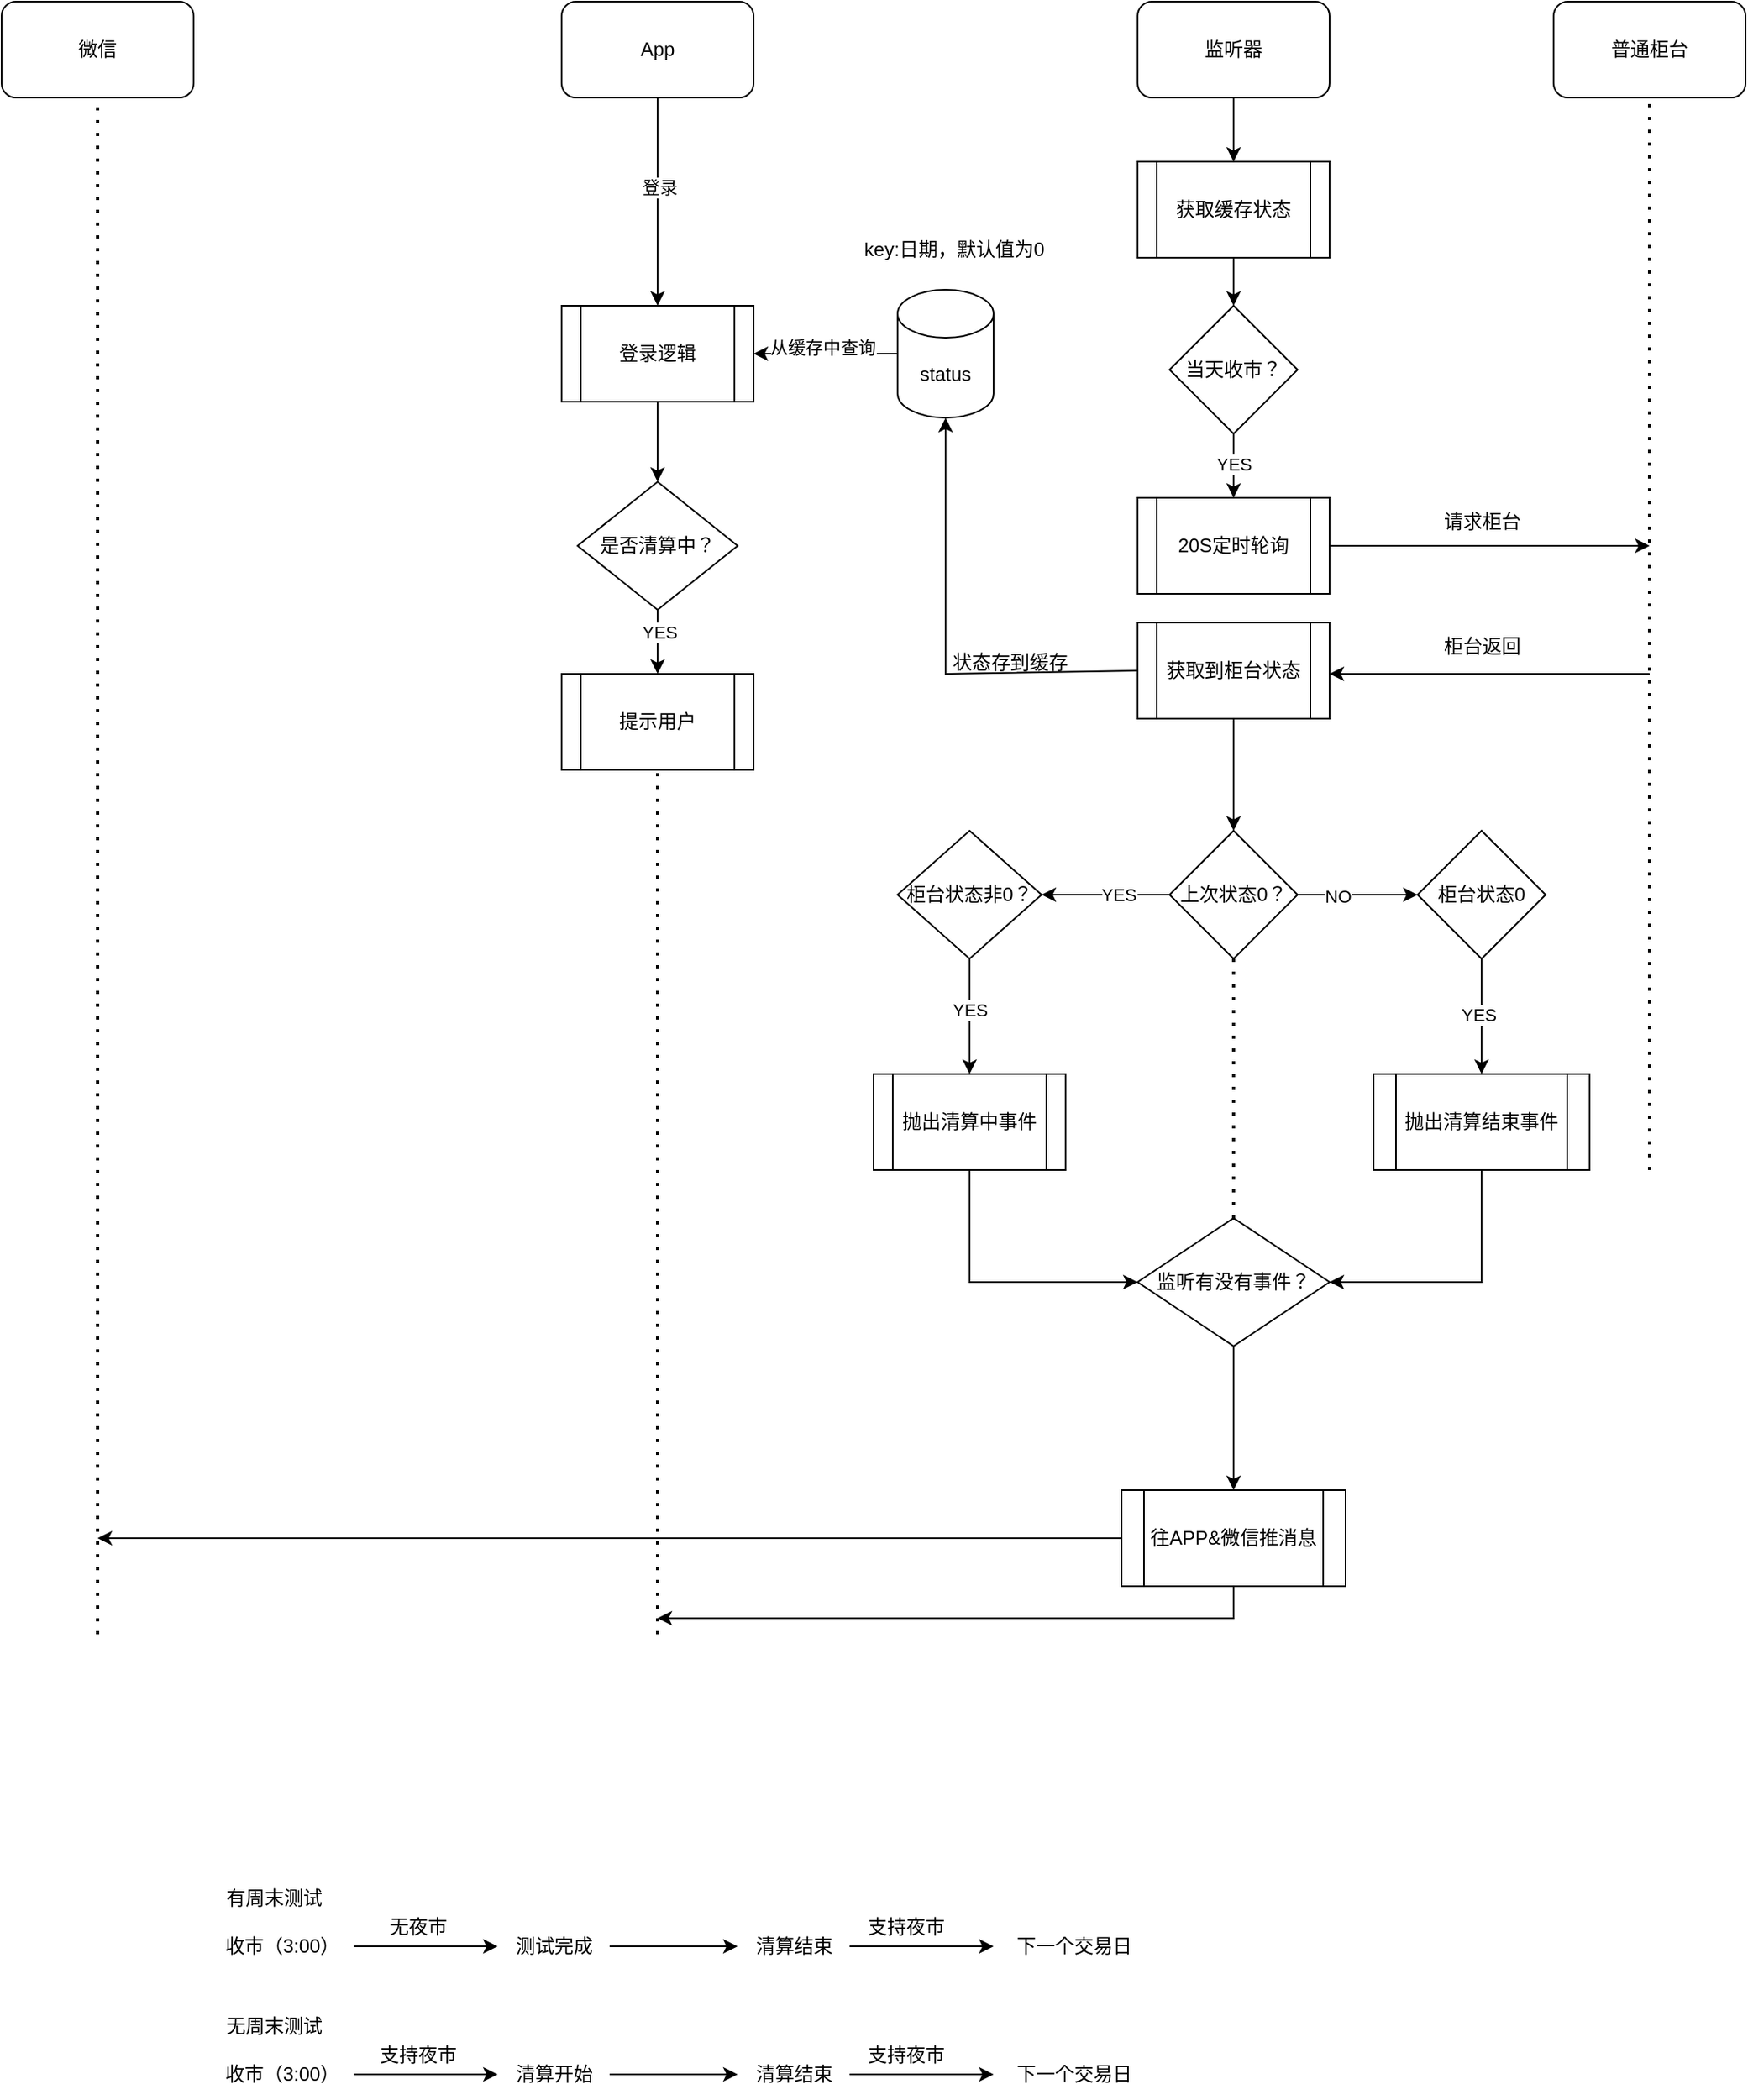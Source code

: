 <mxfile version="24.9.1">
  <diagram name="第 1 页" id="WmmDTBR_3MdVVDJGCMBE">
    <mxGraphModel dx="1420" dy="782" grid="1" gridSize="10" guides="1" tooltips="1" connect="1" arrows="1" fold="1" page="1" pageScale="1" pageWidth="1169" pageHeight="1500" math="0" shadow="0">
      <root>
        <mxCell id="0" />
        <mxCell id="1" parent="0" />
        <mxCell id="UbGygZpsj-7UFt4xjnQ6-1" value="status" style="shape=cylinder3;whiteSpace=wrap;html=1;boundedLbl=1;backgroundOutline=1;size=15;" parent="1" vertex="1">
          <mxGeometry x="590" y="230" width="60" height="80" as="geometry" />
        </mxCell>
        <mxCell id="UbGygZpsj-7UFt4xjnQ6-72" value="" style="edgeStyle=orthogonalEdgeStyle;rounded=0;orthogonalLoop=1;jettySize=auto;html=1;entryX=0.5;entryY=0;entryDx=0;entryDy=0;" parent="1" source="UbGygZpsj-7UFt4xjnQ6-2" target="UbGygZpsj-7UFt4xjnQ6-73" edge="1">
          <mxGeometry relative="1" as="geometry">
            <mxPoint x="440" y="190" as="targetPoint" />
          </mxGeometry>
        </mxCell>
        <mxCell id="UbGygZpsj-7UFt4xjnQ6-74" value="登录" style="edgeLabel;html=1;align=center;verticalAlign=middle;resizable=0;points=[];" parent="UbGygZpsj-7UFt4xjnQ6-72" vertex="1" connectable="0">
          <mxGeometry x="-0.139" y="1" relative="1" as="geometry">
            <mxPoint as="offset" />
          </mxGeometry>
        </mxCell>
        <mxCell id="UbGygZpsj-7UFt4xjnQ6-2" value="App" style="rounded=1;whiteSpace=wrap;html=1;" parent="1" vertex="1">
          <mxGeometry x="380" y="50" width="120" height="60" as="geometry" />
        </mxCell>
        <mxCell id="UbGygZpsj-7UFt4xjnQ6-17" value="" style="edgeStyle=orthogonalEdgeStyle;rounded=0;orthogonalLoop=1;jettySize=auto;html=1;" parent="1" source="UbGygZpsj-7UFt4xjnQ6-3" edge="1">
          <mxGeometry relative="1" as="geometry">
            <mxPoint x="800" y="150" as="targetPoint" />
          </mxGeometry>
        </mxCell>
        <mxCell id="UbGygZpsj-7UFt4xjnQ6-3" value="监听器" style="rounded=1;whiteSpace=wrap;html=1;" parent="1" vertex="1">
          <mxGeometry x="740" y="50" width="120" height="60" as="geometry" />
        </mxCell>
        <mxCell id="UbGygZpsj-7UFt4xjnQ6-4" value="普通柜台" style="rounded=1;whiteSpace=wrap;html=1;" parent="1" vertex="1">
          <mxGeometry x="1000" y="50" width="120" height="60" as="geometry" />
        </mxCell>
        <mxCell id="UbGygZpsj-7UFt4xjnQ6-14" value="" style="endArrow=classic;html=1;rounded=0;exitX=0;exitY=0.5;exitDx=0;exitDy=0;exitPerimeter=0;entryX=1;entryY=0.5;entryDx=0;entryDy=0;" parent="1" source="UbGygZpsj-7UFt4xjnQ6-1" edge="1">
          <mxGeometry width="50" height="50" relative="1" as="geometry">
            <mxPoint x="620" y="380" as="sourcePoint" />
            <mxPoint x="500" y="270" as="targetPoint" />
          </mxGeometry>
        </mxCell>
        <mxCell id="UbGygZpsj-7UFt4xjnQ6-15" value="从缓存中查询" style="edgeLabel;html=1;align=center;verticalAlign=middle;resizable=0;points=[];" parent="UbGygZpsj-7UFt4xjnQ6-14" vertex="1" connectable="0">
          <mxGeometry x="0.04" y="-4" relative="1" as="geometry">
            <mxPoint as="offset" />
          </mxGeometry>
        </mxCell>
        <mxCell id="UbGygZpsj-7UFt4xjnQ6-20" value="" style="edgeStyle=orthogonalEdgeStyle;rounded=0;orthogonalLoop=1;jettySize=auto;html=1;" parent="1" source="UbGygZpsj-7UFt4xjnQ6-18" target="UbGygZpsj-7UFt4xjnQ6-19" edge="1">
          <mxGeometry relative="1" as="geometry" />
        </mxCell>
        <mxCell id="UbGygZpsj-7UFt4xjnQ6-36" value="YES" style="edgeLabel;html=1;align=center;verticalAlign=middle;resizable=0;points=[];" parent="UbGygZpsj-7UFt4xjnQ6-20" vertex="1" connectable="0">
          <mxGeometry x="-0.067" relative="1" as="geometry">
            <mxPoint as="offset" />
          </mxGeometry>
        </mxCell>
        <mxCell id="UbGygZpsj-7UFt4xjnQ6-18" value="当天收市？" style="rhombus;whiteSpace=wrap;html=1;" parent="1" vertex="1">
          <mxGeometry x="760" y="240" width="80" height="80" as="geometry" />
        </mxCell>
        <mxCell id="UbGygZpsj-7UFt4xjnQ6-19" value="20S定时轮询" style="shape=process;whiteSpace=wrap;html=1;backgroundOutline=1;" parent="1" vertex="1">
          <mxGeometry x="740" y="360" width="120" height="60" as="geometry" />
        </mxCell>
        <mxCell id="UbGygZpsj-7UFt4xjnQ6-21" value="" style="endArrow=classic;html=1;rounded=0;" parent="1" edge="1">
          <mxGeometry width="50" height="50" relative="1" as="geometry">
            <mxPoint x="860" y="390" as="sourcePoint" />
            <mxPoint x="1060" y="390" as="targetPoint" />
          </mxGeometry>
        </mxCell>
        <mxCell id="UbGygZpsj-7UFt4xjnQ6-24" value="" style="endArrow=none;dashed=1;html=1;dashPattern=1 3;strokeWidth=2;rounded=0;entryX=0.5;entryY=1;entryDx=0;entryDy=0;" parent="1" target="UbGygZpsj-7UFt4xjnQ6-4" edge="1">
          <mxGeometry width="50" height="50" relative="1" as="geometry">
            <mxPoint x="1060" y="780" as="sourcePoint" />
            <mxPoint x="1120" y="360" as="targetPoint" />
          </mxGeometry>
        </mxCell>
        <mxCell id="UbGygZpsj-7UFt4xjnQ6-26" value="请求柜台" style="text;html=1;align=center;verticalAlign=middle;resizable=0;points=[];autosize=1;strokeColor=none;fillColor=none;" parent="1" vertex="1">
          <mxGeometry x="920" y="360" width="70" height="30" as="geometry" />
        </mxCell>
        <mxCell id="UbGygZpsj-7UFt4xjnQ6-27" value="" style="endArrow=classic;html=1;rounded=0;" parent="1" edge="1">
          <mxGeometry width="50" height="50" relative="1" as="geometry">
            <mxPoint x="1060" y="470" as="sourcePoint" />
            <mxPoint x="860" y="470" as="targetPoint" />
          </mxGeometry>
        </mxCell>
        <mxCell id="UbGygZpsj-7UFt4xjnQ6-28" value="柜台返回" style="text;html=1;align=center;verticalAlign=middle;resizable=0;points=[];autosize=1;strokeColor=none;fillColor=none;" parent="1" vertex="1">
          <mxGeometry x="920" y="438" width="70" height="30" as="geometry" />
        </mxCell>
        <mxCell id="UbGygZpsj-7UFt4xjnQ6-47" value="" style="edgeStyle=orthogonalEdgeStyle;rounded=0;orthogonalLoop=1;jettySize=auto;html=1;" parent="1" source="UbGygZpsj-7UFt4xjnQ6-29" target="UbGygZpsj-7UFt4xjnQ6-46" edge="1">
          <mxGeometry relative="1" as="geometry" />
        </mxCell>
        <mxCell id="UbGygZpsj-7UFt4xjnQ6-29" value="获取到柜台状态" style="shape=process;whiteSpace=wrap;html=1;backgroundOutline=1;" parent="1" vertex="1">
          <mxGeometry x="740" y="438" width="120" height="60" as="geometry" />
        </mxCell>
        <mxCell id="UbGygZpsj-7UFt4xjnQ6-32" value="" style="endArrow=classic;html=1;rounded=0;entryX=0.5;entryY=1;entryDx=0;entryDy=0;entryPerimeter=0;exitX=0;exitY=0.5;exitDx=0;exitDy=0;" parent="1" source="UbGygZpsj-7UFt4xjnQ6-29" target="UbGygZpsj-7UFt4xjnQ6-1" edge="1">
          <mxGeometry width="50" height="50" relative="1" as="geometry">
            <mxPoint x="590" y="460" as="sourcePoint" />
            <mxPoint x="640" y="410" as="targetPoint" />
            <Array as="points">
              <mxPoint x="620" y="470" />
            </Array>
          </mxGeometry>
        </mxCell>
        <mxCell id="UbGygZpsj-7UFt4xjnQ6-33" value="状态存到缓存" style="text;html=1;align=center;verticalAlign=middle;resizable=0;points=[];autosize=1;strokeColor=none;fillColor=none;" parent="1" vertex="1">
          <mxGeometry x="610" y="448" width="100" height="30" as="geometry" />
        </mxCell>
        <mxCell id="UbGygZpsj-7UFt4xjnQ6-40" value="" style="edgeStyle=orthogonalEdgeStyle;rounded=0;orthogonalLoop=1;jettySize=auto;html=1;" parent="1" source="UbGygZpsj-7UFt4xjnQ6-39" target="UbGygZpsj-7UFt4xjnQ6-18" edge="1">
          <mxGeometry relative="1" as="geometry" />
        </mxCell>
        <mxCell id="UbGygZpsj-7UFt4xjnQ6-39" value="获取缓存状态" style="shape=process;whiteSpace=wrap;html=1;backgroundOutline=1;" parent="1" vertex="1">
          <mxGeometry x="740" y="150" width="120" height="60" as="geometry" />
        </mxCell>
        <mxCell id="UbGygZpsj-7UFt4xjnQ6-49" value="" style="edgeStyle=orthogonalEdgeStyle;rounded=0;orthogonalLoop=1;jettySize=auto;html=1;" parent="1" source="UbGygZpsj-7UFt4xjnQ6-46" target="UbGygZpsj-7UFt4xjnQ6-48" edge="1">
          <mxGeometry relative="1" as="geometry" />
        </mxCell>
        <mxCell id="UbGygZpsj-7UFt4xjnQ6-50" value="YES" style="edgeLabel;html=1;align=center;verticalAlign=middle;resizable=0;points=[];" parent="UbGygZpsj-7UFt4xjnQ6-49" vertex="1" connectable="0">
          <mxGeometry x="-0.2" relative="1" as="geometry">
            <mxPoint as="offset" />
          </mxGeometry>
        </mxCell>
        <mxCell id="UbGygZpsj-7UFt4xjnQ6-55" value="" style="edgeStyle=orthogonalEdgeStyle;rounded=0;orthogonalLoop=1;jettySize=auto;html=1;" parent="1" source="UbGygZpsj-7UFt4xjnQ6-46" target="UbGygZpsj-7UFt4xjnQ6-54" edge="1">
          <mxGeometry relative="1" as="geometry" />
        </mxCell>
        <mxCell id="UbGygZpsj-7UFt4xjnQ6-56" value="NO" style="edgeLabel;html=1;align=center;verticalAlign=middle;resizable=0;points=[];" parent="UbGygZpsj-7UFt4xjnQ6-55" vertex="1" connectable="0">
          <mxGeometry x="-0.35" y="-1" relative="1" as="geometry">
            <mxPoint as="offset" />
          </mxGeometry>
        </mxCell>
        <mxCell id="UbGygZpsj-7UFt4xjnQ6-46" value="上次状态0？" style="rhombus;whiteSpace=wrap;html=1;" parent="1" vertex="1">
          <mxGeometry x="760" y="568" width="80" height="80" as="geometry" />
        </mxCell>
        <mxCell id="UbGygZpsj-7UFt4xjnQ6-52" value="" style="edgeStyle=orthogonalEdgeStyle;rounded=0;orthogonalLoop=1;jettySize=auto;html=1;" parent="1" source="UbGygZpsj-7UFt4xjnQ6-48" target="UbGygZpsj-7UFt4xjnQ6-51" edge="1">
          <mxGeometry relative="1" as="geometry" />
        </mxCell>
        <mxCell id="UbGygZpsj-7UFt4xjnQ6-53" value="YES" style="edgeLabel;html=1;align=center;verticalAlign=middle;resizable=0;points=[];" parent="UbGygZpsj-7UFt4xjnQ6-52" vertex="1" connectable="0">
          <mxGeometry x="-0.108" relative="1" as="geometry">
            <mxPoint as="offset" />
          </mxGeometry>
        </mxCell>
        <mxCell id="UbGygZpsj-7UFt4xjnQ6-48" value="柜台状态非0？" style="rhombus;whiteSpace=wrap;html=1;" parent="1" vertex="1">
          <mxGeometry x="590" y="568" width="90" height="80" as="geometry" />
        </mxCell>
        <mxCell id="UbGygZpsj-7UFt4xjnQ6-51" value="抛出清算中事件" style="shape=process;whiteSpace=wrap;html=1;backgroundOutline=1;" parent="1" vertex="1">
          <mxGeometry x="575" y="720" width="120" height="60" as="geometry" />
        </mxCell>
        <mxCell id="UbGygZpsj-7UFt4xjnQ6-64" value="" style="edgeStyle=orthogonalEdgeStyle;rounded=0;orthogonalLoop=1;jettySize=auto;html=1;" parent="1" source="UbGygZpsj-7UFt4xjnQ6-54" target="UbGygZpsj-7UFt4xjnQ6-63" edge="1">
          <mxGeometry relative="1" as="geometry" />
        </mxCell>
        <mxCell id="UbGygZpsj-7UFt4xjnQ6-65" value="YES" style="edgeLabel;html=1;align=center;verticalAlign=middle;resizable=0;points=[];" parent="UbGygZpsj-7UFt4xjnQ6-64" vertex="1" connectable="0">
          <mxGeometry x="-0.021" y="-2" relative="1" as="geometry">
            <mxPoint as="offset" />
          </mxGeometry>
        </mxCell>
        <mxCell id="UbGygZpsj-7UFt4xjnQ6-54" value="柜台状态0" style="rhombus;whiteSpace=wrap;html=1;" parent="1" vertex="1">
          <mxGeometry x="915" y="568" width="80" height="80" as="geometry" />
        </mxCell>
        <mxCell id="UbGygZpsj-7UFt4xjnQ6-63" value="抛出清算结束事件" style="shape=process;whiteSpace=wrap;html=1;backgroundOutline=1;" parent="1" vertex="1">
          <mxGeometry x="887.5" y="720" width="135" height="60" as="geometry" />
        </mxCell>
        <mxCell id="UbGygZpsj-7UFt4xjnQ6-66" value="微信" style="rounded=1;whiteSpace=wrap;html=1;" parent="1" vertex="1">
          <mxGeometry x="30" y="50" width="120" height="60" as="geometry" />
        </mxCell>
        <mxCell id="UbGygZpsj-7UFt4xjnQ6-67" value="" style="endArrow=none;dashed=1;html=1;dashPattern=1 3;strokeWidth=2;rounded=0;entryX=0.5;entryY=1;entryDx=0;entryDy=0;" parent="1" target="UbGygZpsj-7UFt4xjnQ6-66" edge="1">
          <mxGeometry width="50" height="50" relative="1" as="geometry">
            <mxPoint x="90" y="1070" as="sourcePoint" />
            <mxPoint x="100" y="110" as="targetPoint" />
          </mxGeometry>
        </mxCell>
        <mxCell id="UbGygZpsj-7UFt4xjnQ6-68" value="" style="endArrow=none;dashed=1;html=1;dashPattern=1 3;strokeWidth=2;rounded=0;entryX=0.5;entryY=1;entryDx=0;entryDy=0;" parent="1" target="UbGygZpsj-7UFt4xjnQ6-77" edge="1">
          <mxGeometry width="50" height="50" relative="1" as="geometry">
            <mxPoint x="440" y="1070" as="sourcePoint" />
            <mxPoint x="460" y="590" as="targetPoint" />
          </mxGeometry>
        </mxCell>
        <mxCell id="UbGygZpsj-7UFt4xjnQ6-76" value="" style="edgeStyle=orthogonalEdgeStyle;rounded=0;orthogonalLoop=1;jettySize=auto;html=1;" parent="1" source="UbGygZpsj-7UFt4xjnQ6-73" target="UbGygZpsj-7UFt4xjnQ6-75" edge="1">
          <mxGeometry relative="1" as="geometry" />
        </mxCell>
        <mxCell id="UbGygZpsj-7UFt4xjnQ6-73" value="登录逻辑" style="shape=process;whiteSpace=wrap;html=1;backgroundOutline=1;" parent="1" vertex="1">
          <mxGeometry x="380" y="240" width="120" height="60" as="geometry" />
        </mxCell>
        <mxCell id="UbGygZpsj-7UFt4xjnQ6-78" value="" style="edgeStyle=orthogonalEdgeStyle;rounded=0;orthogonalLoop=1;jettySize=auto;html=1;" parent="1" source="UbGygZpsj-7UFt4xjnQ6-75" target="UbGygZpsj-7UFt4xjnQ6-77" edge="1">
          <mxGeometry relative="1" as="geometry" />
        </mxCell>
        <mxCell id="UbGygZpsj-7UFt4xjnQ6-79" value="YES" style="edgeLabel;html=1;align=center;verticalAlign=middle;resizable=0;points=[];" parent="UbGygZpsj-7UFt4xjnQ6-78" vertex="1" connectable="0">
          <mxGeometry x="-0.3" y="1" relative="1" as="geometry">
            <mxPoint as="offset" />
          </mxGeometry>
        </mxCell>
        <mxCell id="UbGygZpsj-7UFt4xjnQ6-75" value="是否清算中？" style="rhombus;whiteSpace=wrap;html=1;" parent="1" vertex="1">
          <mxGeometry x="390" y="350" width="100" height="80" as="geometry" />
        </mxCell>
        <mxCell id="UbGygZpsj-7UFt4xjnQ6-77" value="提示用户" style="shape=process;whiteSpace=wrap;html=1;backgroundOutline=1;" parent="1" vertex="1">
          <mxGeometry x="380" y="470" width="120" height="60" as="geometry" />
        </mxCell>
        <mxCell id="UbGygZpsj-7UFt4xjnQ6-80" value="" style="endArrow=none;dashed=1;html=1;dashPattern=1 3;strokeWidth=2;rounded=0;entryX=0.5;entryY=1;entryDx=0;entryDy=0;" parent="1" target="UbGygZpsj-7UFt4xjnQ6-46" edge="1">
          <mxGeometry width="50" height="50" relative="1" as="geometry">
            <mxPoint x="800" y="890" as="sourcePoint" />
            <mxPoint x="830" y="840" as="targetPoint" />
          </mxGeometry>
        </mxCell>
        <mxCell id="UbGygZpsj-7UFt4xjnQ6-81" value="" style="endArrow=classic;html=1;rounded=0;exitX=0.5;exitY=1;exitDx=0;exitDy=0;entryX=1;entryY=0.5;entryDx=0;entryDy=0;" parent="1" source="UbGygZpsj-7UFt4xjnQ6-63" target="UbGygZpsj-7UFt4xjnQ6-83" edge="1">
          <mxGeometry width="50" height="50" relative="1" as="geometry">
            <mxPoint x="840" y="870" as="sourcePoint" />
            <mxPoint x="800" y="750" as="targetPoint" />
            <Array as="points">
              <mxPoint x="955" y="850" />
            </Array>
          </mxGeometry>
        </mxCell>
        <mxCell id="UbGygZpsj-7UFt4xjnQ6-82" value="" style="endArrow=classic;html=1;rounded=0;entryX=0;entryY=0.5;entryDx=0;entryDy=0;exitX=0.5;exitY=1;exitDx=0;exitDy=0;" parent="1" source="UbGygZpsj-7UFt4xjnQ6-51" target="UbGygZpsj-7UFt4xjnQ6-83" edge="1">
          <mxGeometry width="50" height="50" relative="1" as="geometry">
            <mxPoint x="700" y="750" as="sourcePoint" />
            <mxPoint x="800" y="750" as="targetPoint" />
            <Array as="points">
              <mxPoint x="635" y="850" />
            </Array>
          </mxGeometry>
        </mxCell>
        <mxCell id="UbGygZpsj-7UFt4xjnQ6-85" value="" style="edgeStyle=orthogonalEdgeStyle;rounded=0;orthogonalLoop=1;jettySize=auto;html=1;" parent="1" source="UbGygZpsj-7UFt4xjnQ6-83" target="UbGygZpsj-7UFt4xjnQ6-84" edge="1">
          <mxGeometry relative="1" as="geometry" />
        </mxCell>
        <mxCell id="UbGygZpsj-7UFt4xjnQ6-83" value="监听有没有事件？" style="rhombus;whiteSpace=wrap;html=1;" parent="1" vertex="1">
          <mxGeometry x="740" y="810" width="120" height="80" as="geometry" />
        </mxCell>
        <mxCell id="UbGygZpsj-7UFt4xjnQ6-86" style="edgeStyle=orthogonalEdgeStyle;rounded=0;orthogonalLoop=1;jettySize=auto;html=1;" parent="1" source="UbGygZpsj-7UFt4xjnQ6-84" edge="1">
          <mxGeometry relative="1" as="geometry">
            <mxPoint x="90" y="1010" as="targetPoint" />
          </mxGeometry>
        </mxCell>
        <mxCell id="UbGygZpsj-7UFt4xjnQ6-87" style="edgeStyle=orthogonalEdgeStyle;rounded=0;orthogonalLoop=1;jettySize=auto;html=1;" parent="1" source="UbGygZpsj-7UFt4xjnQ6-84" edge="1">
          <mxGeometry relative="1" as="geometry">
            <mxPoint x="440" y="1060" as="targetPoint" />
            <Array as="points">
              <mxPoint x="800" y="1060" />
            </Array>
          </mxGeometry>
        </mxCell>
        <mxCell id="UbGygZpsj-7UFt4xjnQ6-84" value="往APP&amp;amp;微信推消息" style="shape=process;whiteSpace=wrap;html=1;backgroundOutline=1;" parent="1" vertex="1">
          <mxGeometry x="730" y="980" width="140" height="60" as="geometry" />
        </mxCell>
        <mxCell id="UbGygZpsj-7UFt4xjnQ6-88" value="key:日期，默认值为0" style="text;html=1;align=center;verticalAlign=middle;resizable=0;points=[];autosize=1;strokeColor=none;fillColor=none;" parent="1" vertex="1">
          <mxGeometry x="555" y="190" width="140" height="30" as="geometry" />
        </mxCell>
        <mxCell id="8P0-77vCTtlqpNpmgFSc-3" value="" style="edgeStyle=orthogonalEdgeStyle;rounded=0;orthogonalLoop=1;jettySize=auto;html=1;" edge="1" parent="1" source="8P0-77vCTtlqpNpmgFSc-1" target="8P0-77vCTtlqpNpmgFSc-2">
          <mxGeometry relative="1" as="geometry" />
        </mxCell>
        <mxCell id="8P0-77vCTtlqpNpmgFSc-1" value="收市（3:00）" style="text;html=1;align=center;verticalAlign=middle;resizable=0;points=[];autosize=1;strokeColor=none;fillColor=none;" vertex="1" parent="1">
          <mxGeometry x="160" y="1250" width="90" height="30" as="geometry" />
        </mxCell>
        <mxCell id="8P0-77vCTtlqpNpmgFSc-9" value="" style="edgeStyle=orthogonalEdgeStyle;rounded=0;orthogonalLoop=1;jettySize=auto;html=1;" edge="1" parent="1" source="8P0-77vCTtlqpNpmgFSc-2" target="8P0-77vCTtlqpNpmgFSc-8">
          <mxGeometry relative="1" as="geometry" />
        </mxCell>
        <mxCell id="8P0-77vCTtlqpNpmgFSc-2" value="测试完成" style="text;html=1;align=center;verticalAlign=middle;resizable=0;points=[];autosize=1;strokeColor=none;fillColor=none;" vertex="1" parent="1">
          <mxGeometry x="340" y="1250" width="70" height="30" as="geometry" />
        </mxCell>
        <mxCell id="8P0-77vCTtlqpNpmgFSc-4" value="无夜市" style="text;html=1;align=center;verticalAlign=middle;resizable=0;points=[];autosize=1;strokeColor=none;fillColor=none;" vertex="1" parent="1">
          <mxGeometry x="260" y="1238" width="60" height="30" as="geometry" />
        </mxCell>
        <mxCell id="8P0-77vCTtlqpNpmgFSc-20" value="" style="edgeStyle=orthogonalEdgeStyle;rounded=0;orthogonalLoop=1;jettySize=auto;html=1;" edge="1" parent="1" source="8P0-77vCTtlqpNpmgFSc-8" target="8P0-77vCTtlqpNpmgFSc-19">
          <mxGeometry relative="1" as="geometry" />
        </mxCell>
        <mxCell id="8P0-77vCTtlqpNpmgFSc-8" value="清算结束" style="text;html=1;align=center;verticalAlign=middle;resizable=0;points=[];autosize=1;strokeColor=none;fillColor=none;" vertex="1" parent="1">
          <mxGeometry x="490" y="1250" width="70" height="30" as="geometry" />
        </mxCell>
        <mxCell id="8P0-77vCTtlqpNpmgFSc-13" value="" style="edgeStyle=orthogonalEdgeStyle;rounded=0;orthogonalLoop=1;jettySize=auto;html=1;" edge="1" parent="1" source="8P0-77vCTtlqpNpmgFSc-10" target="8P0-77vCTtlqpNpmgFSc-12">
          <mxGeometry relative="1" as="geometry" />
        </mxCell>
        <mxCell id="8P0-77vCTtlqpNpmgFSc-10" value="收市（3:00）" style="text;html=1;align=center;verticalAlign=middle;resizable=0;points=[];autosize=1;strokeColor=none;fillColor=none;" vertex="1" parent="1">
          <mxGeometry x="160" y="1330" width="90" height="30" as="geometry" />
        </mxCell>
        <mxCell id="8P0-77vCTtlqpNpmgFSc-16" value="" style="edgeStyle=orthogonalEdgeStyle;rounded=0;orthogonalLoop=1;jettySize=auto;html=1;" edge="1" parent="1" source="8P0-77vCTtlqpNpmgFSc-12" target="8P0-77vCTtlqpNpmgFSc-15">
          <mxGeometry relative="1" as="geometry" />
        </mxCell>
        <mxCell id="8P0-77vCTtlqpNpmgFSc-12" value="清算开始" style="text;html=1;align=center;verticalAlign=middle;resizable=0;points=[];autosize=1;strokeColor=none;fillColor=none;" vertex="1" parent="1">
          <mxGeometry x="340" y="1330" width="70" height="30" as="geometry" />
        </mxCell>
        <mxCell id="8P0-77vCTtlqpNpmgFSc-14" value="支持夜市" style="text;html=1;align=center;verticalAlign=middle;resizable=0;points=[];autosize=1;strokeColor=none;fillColor=none;" vertex="1" parent="1">
          <mxGeometry x="255" y="1318" width="70" height="30" as="geometry" />
        </mxCell>
        <mxCell id="8P0-77vCTtlqpNpmgFSc-22" value="" style="edgeStyle=orthogonalEdgeStyle;rounded=0;orthogonalLoop=1;jettySize=auto;html=1;" edge="1" parent="1" source="8P0-77vCTtlqpNpmgFSc-15" target="8P0-77vCTtlqpNpmgFSc-21">
          <mxGeometry relative="1" as="geometry" />
        </mxCell>
        <mxCell id="8P0-77vCTtlqpNpmgFSc-15" value="清算结束" style="text;html=1;align=center;verticalAlign=middle;resizable=0;points=[];autosize=1;strokeColor=none;fillColor=none;" vertex="1" parent="1">
          <mxGeometry x="490" y="1330" width="70" height="30" as="geometry" />
        </mxCell>
        <mxCell id="8P0-77vCTtlqpNpmgFSc-17" value="有周末测试" style="text;html=1;align=center;verticalAlign=middle;resizable=0;points=[];autosize=1;strokeColor=none;fillColor=none;" vertex="1" parent="1">
          <mxGeometry x="160" y="1220" width="80" height="30" as="geometry" />
        </mxCell>
        <mxCell id="8P0-77vCTtlqpNpmgFSc-18" value="无周末测试" style="text;html=1;align=center;verticalAlign=middle;resizable=0;points=[];autosize=1;strokeColor=none;fillColor=none;" vertex="1" parent="1">
          <mxGeometry x="160" y="1300" width="80" height="30" as="geometry" />
        </mxCell>
        <mxCell id="8P0-77vCTtlqpNpmgFSc-19" value="下一个交易日" style="text;html=1;align=center;verticalAlign=middle;resizable=0;points=[];autosize=1;strokeColor=none;fillColor=none;" vertex="1" parent="1">
          <mxGeometry x="650" y="1250" width="100" height="30" as="geometry" />
        </mxCell>
        <mxCell id="8P0-77vCTtlqpNpmgFSc-21" value="下一个交易日" style="text;html=1;align=center;verticalAlign=middle;resizable=0;points=[];autosize=1;strokeColor=none;fillColor=none;" vertex="1" parent="1">
          <mxGeometry x="650" y="1330" width="100" height="30" as="geometry" />
        </mxCell>
        <mxCell id="8P0-77vCTtlqpNpmgFSc-23" value="支持夜市" style="text;html=1;align=center;verticalAlign=middle;resizable=0;points=[];autosize=1;strokeColor=none;fillColor=none;" vertex="1" parent="1">
          <mxGeometry x="560" y="1238" width="70" height="30" as="geometry" />
        </mxCell>
        <mxCell id="8P0-77vCTtlqpNpmgFSc-24" value="支持夜市" style="text;html=1;align=center;verticalAlign=middle;resizable=0;points=[];autosize=1;strokeColor=none;fillColor=none;" vertex="1" parent="1">
          <mxGeometry x="560" y="1318" width="70" height="30" as="geometry" />
        </mxCell>
      </root>
    </mxGraphModel>
  </diagram>
</mxfile>
